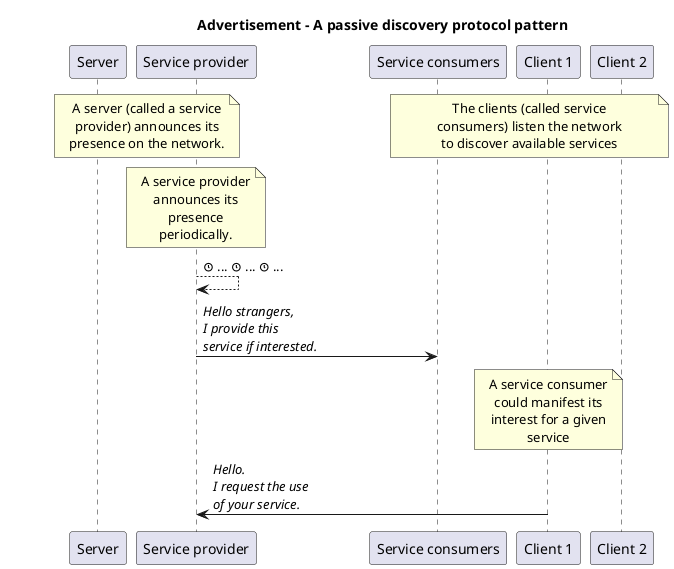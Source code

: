 @startuml advertisement
skinparam noteTextAlignment center

title "Advertisement - A passive discovery protocol pattern"

participant "Server" as server
participant "Service provider" as provider
participant "Service consumers" as consumers
participant "Client 1" as client1
participant "Client 2" as client2

note over server, provider
A server (called a service
provider) announces its
presence on the network.
end note

/ note over consumers, client2
The clients (called service
consumers) listen the network
to discover available services
end note

note over provider
A service provider
announces its
presence
periodically.
end note

provider --> provider: <&clock> ... <&clock> ... <&clock> ...
provider -> consumers : <i>Hello strangers,</i>\n<i>I provide this</i>\n<i>service if interested.</i>

note over client1
A service consumer
could manifest its
interest for a given
service
end note

client1 -> provider: <i>Hello.</i>\n<i>I request the use</i>\n<i>of your service.</i>
@enduml
